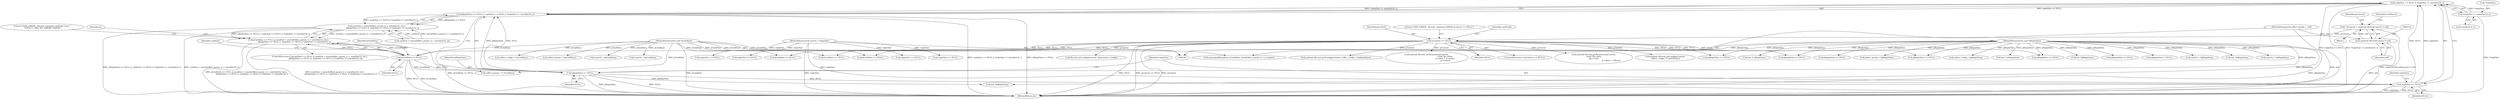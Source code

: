 digraph "0_Android_f490fc335772a9b14e78997486f4a572b0594c04_0@API" {
"1000391" [label="(Call,replySize == NULL || *replySize != sizeof(int32_t))"];
"1000392" [label="(Call,replySize == NULL)"];
"1000111" [label="(MethodParameterIn,uint32_t *replySize)"];
"1000388" [label="(Call,pReplyData == NULL)"];
"1000112" [label="(MethodParameterIn,void *pReplyData)"];
"1000376" [label="(Call,pCmdData == NULL)"];
"1000110" [label="(MethodParameterIn,void *pCmdData)"];
"1000126" [label="(Call,pContext == NULL)"];
"1000115" [label="(Call,* pContext = (android::ReverbContext *) self)"];
"1000117" [label="(Call,(android::ReverbContext *) self)"];
"1000107" [label="(MethodParameterIn,effect_handle_t  self)"];
"1000395" [label="(Call,*replySize != sizeof(int32_t))"];
"1000387" [label="(Call,pReplyData == NULL ||  replySize == NULL || *replySize != sizeof(int32_t))"];
"1000379" [label="(Call,(cmdSize < (sizeof(effect_param_t) + sizeof(int32_t))) ||\n                    pReplyData == NULL ||  replySize == NULL || *replySize != sizeof(int32_t))"];
"1000375" [label="(Call,pCmdData == NULL || (cmdSize < (sizeof(effect_param_t) + sizeof(int32_t))) ||\n                    pReplyData == NULL ||  replySize == NULL || *replySize != sizeof(int32_t))"];
"1000116" [label="(Identifier,pContext)"];
"1000161" [label="(Call,(int *) pReplyData)"];
"1000288" [label="(Call,pReplyData == NULL)"];
"1000388" [label="(Call,pReplyData == NULL)"];
"1000409" [label="(Call,(effect_param_t *) pCmdData)"];
"1000378" [label="(Identifier,NULL)"];
"1000128" [label="(Identifier,NULL)"];
"1000321" [label="(Call,(effect_param_t *)pReplyData)"];
"1000592" [label="(Call,(uint32_t *)pCmdData)"];
"1000141" [label="(Call,pReplyData == NULL)"];
"1000389" [label="(Identifier,pReplyData)"];
"1000210" [label="(Call,pReplyData == NULL)"];
"1000123" [label="(Identifier,LvmStatus)"];
"1000390" [label="(Identifier,NULL)"];
"1000203" [label="(Call,(effect_config_t *) pCmdData)"];
"1000125" [label="(ControlStructure,if (pContext == NULL))"];
"1000115" [label="(Call,* pContext = (android::ReverbContext *) self)"];
"1000247" [label="(Call,(effect_param_t *)pCmdData)"];
"1000380" [label="(Call,cmdSize < (sizeof(effect_param_t) + sizeof(int32_t)))"];
"1000381" [label="(Identifier,cmdSize)"];
"1000182" [label="(Call,replySize == NULL)"];
"1000230" [label="(Call,(effect_config_t *)pReplyData)"];
"1000119" [label="(Identifier,self)"];
"1000198" [label="(Call,(int *) pReplyData)"];
"1000292" [label="(Call,replySize == NULL)"];
"1000377" [label="(Identifier,pCmdData)"];
"1000110" [label="(MethodParameterIn,void *pCmdData)"];
"1000145" [label="(Call,replySize == NULL)"];
"1000344" [label="(Call,android::Reverb_getParameter(pContext,\n (void *)p->data,\n &p->vsize,\n                                                          p->data + voffset))"];
"1000408" [label="(Identifier,p)"];
"1000214" [label="(Call,replySize == NULL)"];
"1000395" [label="(Call,*replySize != sizeof(int32_t))"];
"1000392" [label="(Call,replySize == NULL)"];
"1000550" [label="(Call,(int *)pReplyData)"];
"1000397" [label="(Identifier,replySize)"];
"1000178" [label="(Call,pReplyData == NULL)"];
"1000126" [label="(Call,pContext == NULL)"];
"1000609" [label="(Call,(uint32_t *)pCmdData)"];
"1000127" [label="(Identifier,pContext)"];
"1000402" [label="(Literal,\"\tLVM_ERROR : Reverb_command cmdCode Case: \"\n \"EFFECT_CMD_SET_PARAM: ERROR\")"];
"1000201" [label="(Call,android::Reverb_setConfig(pContext,\n (effect_config_t *) pCmdData))"];
"1000374" [label="(ControlStructure,if (pCmdData == NULL || (cmdSize < (sizeof(effect_param_t) + sizeof(int32_t))) ||\n                    pReplyData == NULL ||  replySize == NULL || *replySize != sizeof(int32_t)))"];
"1000117" [label="(Call,(android::ReverbContext *) self)"];
"1000376" [label="(Call,pCmdData == NULL)"];
"1000375" [label="(Call,pCmdData == NULL || (cmdSize < (sizeof(effect_param_t) + sizeof(int32_t))) ||\n                    pReplyData == NULL ||  replySize == NULL || *replySize != sizeof(int32_t))"];
"1000107" [label="(MethodParameterIn,effect_handle_t  self)"];
"1000379" [label="(Call,(cmdSize < (sizeof(effect_param_t) + sizeof(int32_t))) ||\n                    pReplyData == NULL ||  replySize == NULL || *replySize != sizeof(int32_t))"];
"1000112" [label="(MethodParameterIn,void *pReplyData)"];
"1000111" [label="(MethodParameterIn,uint32_t *replySize)"];
"1000387" [label="(Call,pReplyData == NULL ||  replySize == NULL || *replySize != sizeof(int32_t))"];
"1000579" [label="(Call,pReplyData != NULL)"];
"1000619" [label="(Call,(uint32_t *)pReplyData)"];
"1000522" [label="(Call,pReplyData == NULL)"];
"1000235" [label="(Call,Reverb_setConfig(pContext, &pContext->config))"];
"1000479" [label="(Call,(int *)pReplyData)"];
"1000228" [label="(Call,android::Reverb_getConfig(pContext, (effect_config_t *)pReplyData))"];
"1000113" [label="(Block,)"];
"1000430" [label="(Call,android::Reverb_setParameter(pContext,\n                                                              (void *)p->data,\n                                                              p->data + p->psize,\n                                                              p->vsize))"];
"1000398" [label="(Call,sizeof(int32_t))"];
"1000396" [label="(Call,*replySize)"];
"1000427" [label="(Call,(int *)pReplyData)"];
"1000394" [label="(Identifier,NULL)"];
"1000393" [label="(Identifier,replySize)"];
"1000688" [label="(MethodReturn,int)"];
"1000451" [label="(Call,pReplyData == NULL)"];
"1000563" [label="(Call,pCmdData == NULL)"];
"1000628" [label="(Call,(uint32_t *)pReplyData)"];
"1000270" [label="(Call,pCmdData == NULL)"];
"1000131" [label="(Literal,\"\tLVM_ERROR : Reverb_command ERROR pContext == NULL\")"];
"1000169" [label="(Call,pCmdData == NULL)"];
"1000391" [label="(Call,replySize == NULL || *replySize != sizeof(int32_t))"];
"1000310" [label="(Call,memcpy(pReplyData, pCmdData, sizeof(effect_param_t) + p->psize))"];
"1000136" [label="(Identifier,cmdCode)"];
"1000391" -> "1000387"  [label="AST: "];
"1000391" -> "1000392"  [label="CFG: "];
"1000391" -> "1000395"  [label="CFG: "];
"1000392" -> "1000391"  [label="AST: "];
"1000395" -> "1000391"  [label="AST: "];
"1000387" -> "1000391"  [label="CFG: "];
"1000391" -> "1000688"  [label="DDG: replySize == NULL"];
"1000391" -> "1000688"  [label="DDG: *replySize != sizeof(int32_t)"];
"1000391" -> "1000387"  [label="DDG: replySize == NULL"];
"1000391" -> "1000387"  [label="DDG: *replySize != sizeof(int32_t)"];
"1000392" -> "1000391"  [label="DDG: replySize"];
"1000392" -> "1000391"  [label="DDG: NULL"];
"1000395" -> "1000391"  [label="DDG: *replySize"];
"1000392" -> "1000394"  [label="CFG: "];
"1000393" -> "1000392"  [label="AST: "];
"1000394" -> "1000392"  [label="AST: "];
"1000397" -> "1000392"  [label="CFG: "];
"1000392" -> "1000688"  [label="DDG: NULL"];
"1000392" -> "1000688"  [label="DDG: replySize"];
"1000111" -> "1000392"  [label="DDG: replySize"];
"1000388" -> "1000392"  [label="DDG: NULL"];
"1000111" -> "1000106"  [label="AST: "];
"1000111" -> "1000688"  [label="DDG: replySize"];
"1000111" -> "1000145"  [label="DDG: replySize"];
"1000111" -> "1000182"  [label="DDG: replySize"];
"1000111" -> "1000214"  [label="DDG: replySize"];
"1000111" -> "1000292"  [label="DDG: replySize"];
"1000388" -> "1000387"  [label="AST: "];
"1000388" -> "1000390"  [label="CFG: "];
"1000389" -> "1000388"  [label="AST: "];
"1000390" -> "1000388"  [label="AST: "];
"1000393" -> "1000388"  [label="CFG: "];
"1000387" -> "1000388"  [label="CFG: "];
"1000388" -> "1000688"  [label="DDG: pReplyData"];
"1000388" -> "1000688"  [label="DDG: NULL"];
"1000388" -> "1000387"  [label="DDG: pReplyData"];
"1000388" -> "1000387"  [label="DDG: NULL"];
"1000112" -> "1000388"  [label="DDG: pReplyData"];
"1000376" -> "1000388"  [label="DDG: NULL"];
"1000388" -> "1000427"  [label="DDG: pReplyData"];
"1000112" -> "1000106"  [label="AST: "];
"1000112" -> "1000688"  [label="DDG: pReplyData"];
"1000112" -> "1000141"  [label="DDG: pReplyData"];
"1000112" -> "1000161"  [label="DDG: pReplyData"];
"1000112" -> "1000178"  [label="DDG: pReplyData"];
"1000112" -> "1000198"  [label="DDG: pReplyData"];
"1000112" -> "1000210"  [label="DDG: pReplyData"];
"1000112" -> "1000230"  [label="DDG: pReplyData"];
"1000112" -> "1000288"  [label="DDG: pReplyData"];
"1000112" -> "1000310"  [label="DDG: pReplyData"];
"1000112" -> "1000321"  [label="DDG: pReplyData"];
"1000112" -> "1000427"  [label="DDG: pReplyData"];
"1000112" -> "1000451"  [label="DDG: pReplyData"];
"1000112" -> "1000479"  [label="DDG: pReplyData"];
"1000112" -> "1000522"  [label="DDG: pReplyData"];
"1000112" -> "1000550"  [label="DDG: pReplyData"];
"1000112" -> "1000579"  [label="DDG: pReplyData"];
"1000112" -> "1000619"  [label="DDG: pReplyData"];
"1000112" -> "1000628"  [label="DDG: pReplyData"];
"1000376" -> "1000375"  [label="AST: "];
"1000376" -> "1000378"  [label="CFG: "];
"1000377" -> "1000376"  [label="AST: "];
"1000378" -> "1000376"  [label="AST: "];
"1000381" -> "1000376"  [label="CFG: "];
"1000375" -> "1000376"  [label="CFG: "];
"1000376" -> "1000688"  [label="DDG: pCmdData"];
"1000376" -> "1000688"  [label="DDG: NULL"];
"1000376" -> "1000375"  [label="DDG: pCmdData"];
"1000376" -> "1000375"  [label="DDG: NULL"];
"1000110" -> "1000376"  [label="DDG: pCmdData"];
"1000126" -> "1000376"  [label="DDG: NULL"];
"1000376" -> "1000409"  [label="DDG: pCmdData"];
"1000110" -> "1000106"  [label="AST: "];
"1000110" -> "1000688"  [label="DDG: pCmdData"];
"1000110" -> "1000169"  [label="DDG: pCmdData"];
"1000110" -> "1000203"  [label="DDG: pCmdData"];
"1000110" -> "1000247"  [label="DDG: pCmdData"];
"1000110" -> "1000270"  [label="DDG: pCmdData"];
"1000110" -> "1000310"  [label="DDG: pCmdData"];
"1000110" -> "1000409"  [label="DDG: pCmdData"];
"1000110" -> "1000563"  [label="DDG: pCmdData"];
"1000110" -> "1000592"  [label="DDG: pCmdData"];
"1000110" -> "1000609"  [label="DDG: pCmdData"];
"1000126" -> "1000125"  [label="AST: "];
"1000126" -> "1000128"  [label="CFG: "];
"1000127" -> "1000126"  [label="AST: "];
"1000128" -> "1000126"  [label="AST: "];
"1000131" -> "1000126"  [label="CFG: "];
"1000136" -> "1000126"  [label="CFG: "];
"1000126" -> "1000688"  [label="DDG: pContext == NULL"];
"1000126" -> "1000688"  [label="DDG: pContext"];
"1000126" -> "1000688"  [label="DDG: NULL"];
"1000115" -> "1000126"  [label="DDG: pContext"];
"1000126" -> "1000141"  [label="DDG: NULL"];
"1000126" -> "1000169"  [label="DDG: NULL"];
"1000126" -> "1000201"  [label="DDG: pContext"];
"1000126" -> "1000210"  [label="DDG: NULL"];
"1000126" -> "1000228"  [label="DDG: pContext"];
"1000126" -> "1000235"  [label="DDG: pContext"];
"1000126" -> "1000270"  [label="DDG: NULL"];
"1000126" -> "1000344"  [label="DDG: pContext"];
"1000126" -> "1000430"  [label="DDG: pContext"];
"1000126" -> "1000451"  [label="DDG: NULL"];
"1000126" -> "1000522"  [label="DDG: NULL"];
"1000126" -> "1000563"  [label="DDG: NULL"];
"1000115" -> "1000113"  [label="AST: "];
"1000115" -> "1000117"  [label="CFG: "];
"1000116" -> "1000115"  [label="AST: "];
"1000117" -> "1000115"  [label="AST: "];
"1000123" -> "1000115"  [label="CFG: "];
"1000115" -> "1000688"  [label="DDG: (android::ReverbContext *) self"];
"1000117" -> "1000115"  [label="DDG: self"];
"1000117" -> "1000119"  [label="CFG: "];
"1000118" -> "1000117"  [label="AST: "];
"1000119" -> "1000117"  [label="AST: "];
"1000117" -> "1000688"  [label="DDG: self"];
"1000107" -> "1000117"  [label="DDG: self"];
"1000107" -> "1000106"  [label="AST: "];
"1000107" -> "1000688"  [label="DDG: self"];
"1000395" -> "1000398"  [label="CFG: "];
"1000396" -> "1000395"  [label="AST: "];
"1000398" -> "1000395"  [label="AST: "];
"1000395" -> "1000688"  [label="DDG: *replySize"];
"1000387" -> "1000379"  [label="AST: "];
"1000379" -> "1000387"  [label="CFG: "];
"1000387" -> "1000688"  [label="DDG: pReplyData == NULL"];
"1000387" -> "1000688"  [label="DDG: replySize == NULL || *replySize != sizeof(int32_t)"];
"1000387" -> "1000379"  [label="DDG: pReplyData == NULL"];
"1000387" -> "1000379"  [label="DDG: replySize == NULL || *replySize != sizeof(int32_t)"];
"1000379" -> "1000375"  [label="AST: "];
"1000379" -> "1000380"  [label="CFG: "];
"1000380" -> "1000379"  [label="AST: "];
"1000375" -> "1000379"  [label="CFG: "];
"1000379" -> "1000688"  [label="DDG: cmdSize < (sizeof(effect_param_t) + sizeof(int32_t))"];
"1000379" -> "1000688"  [label="DDG: pReplyData == NULL ||  replySize == NULL || *replySize != sizeof(int32_t)"];
"1000379" -> "1000375"  [label="DDG: cmdSize < (sizeof(effect_param_t) + sizeof(int32_t))"];
"1000379" -> "1000375"  [label="DDG: pReplyData == NULL ||  replySize == NULL || *replySize != sizeof(int32_t)"];
"1000380" -> "1000379"  [label="DDG: cmdSize"];
"1000380" -> "1000379"  [label="DDG: sizeof(effect_param_t) + sizeof(int32_t)"];
"1000375" -> "1000374"  [label="AST: "];
"1000402" -> "1000375"  [label="CFG: "];
"1000408" -> "1000375"  [label="CFG: "];
"1000375" -> "1000688"  [label="DDG: pCmdData == NULL"];
"1000375" -> "1000688"  [label="DDG: pCmdData == NULL || (cmdSize < (sizeof(effect_param_t) + sizeof(int32_t))) ||\n                    pReplyData == NULL ||  replySize == NULL || *replySize != sizeof(int32_t)"];
"1000375" -> "1000688"  [label="DDG: (cmdSize < (sizeof(effect_param_t) + sizeof(int32_t))) ||\n                    pReplyData == NULL ||  replySize == NULL || *replySize != sizeof(int32_t)"];
}
